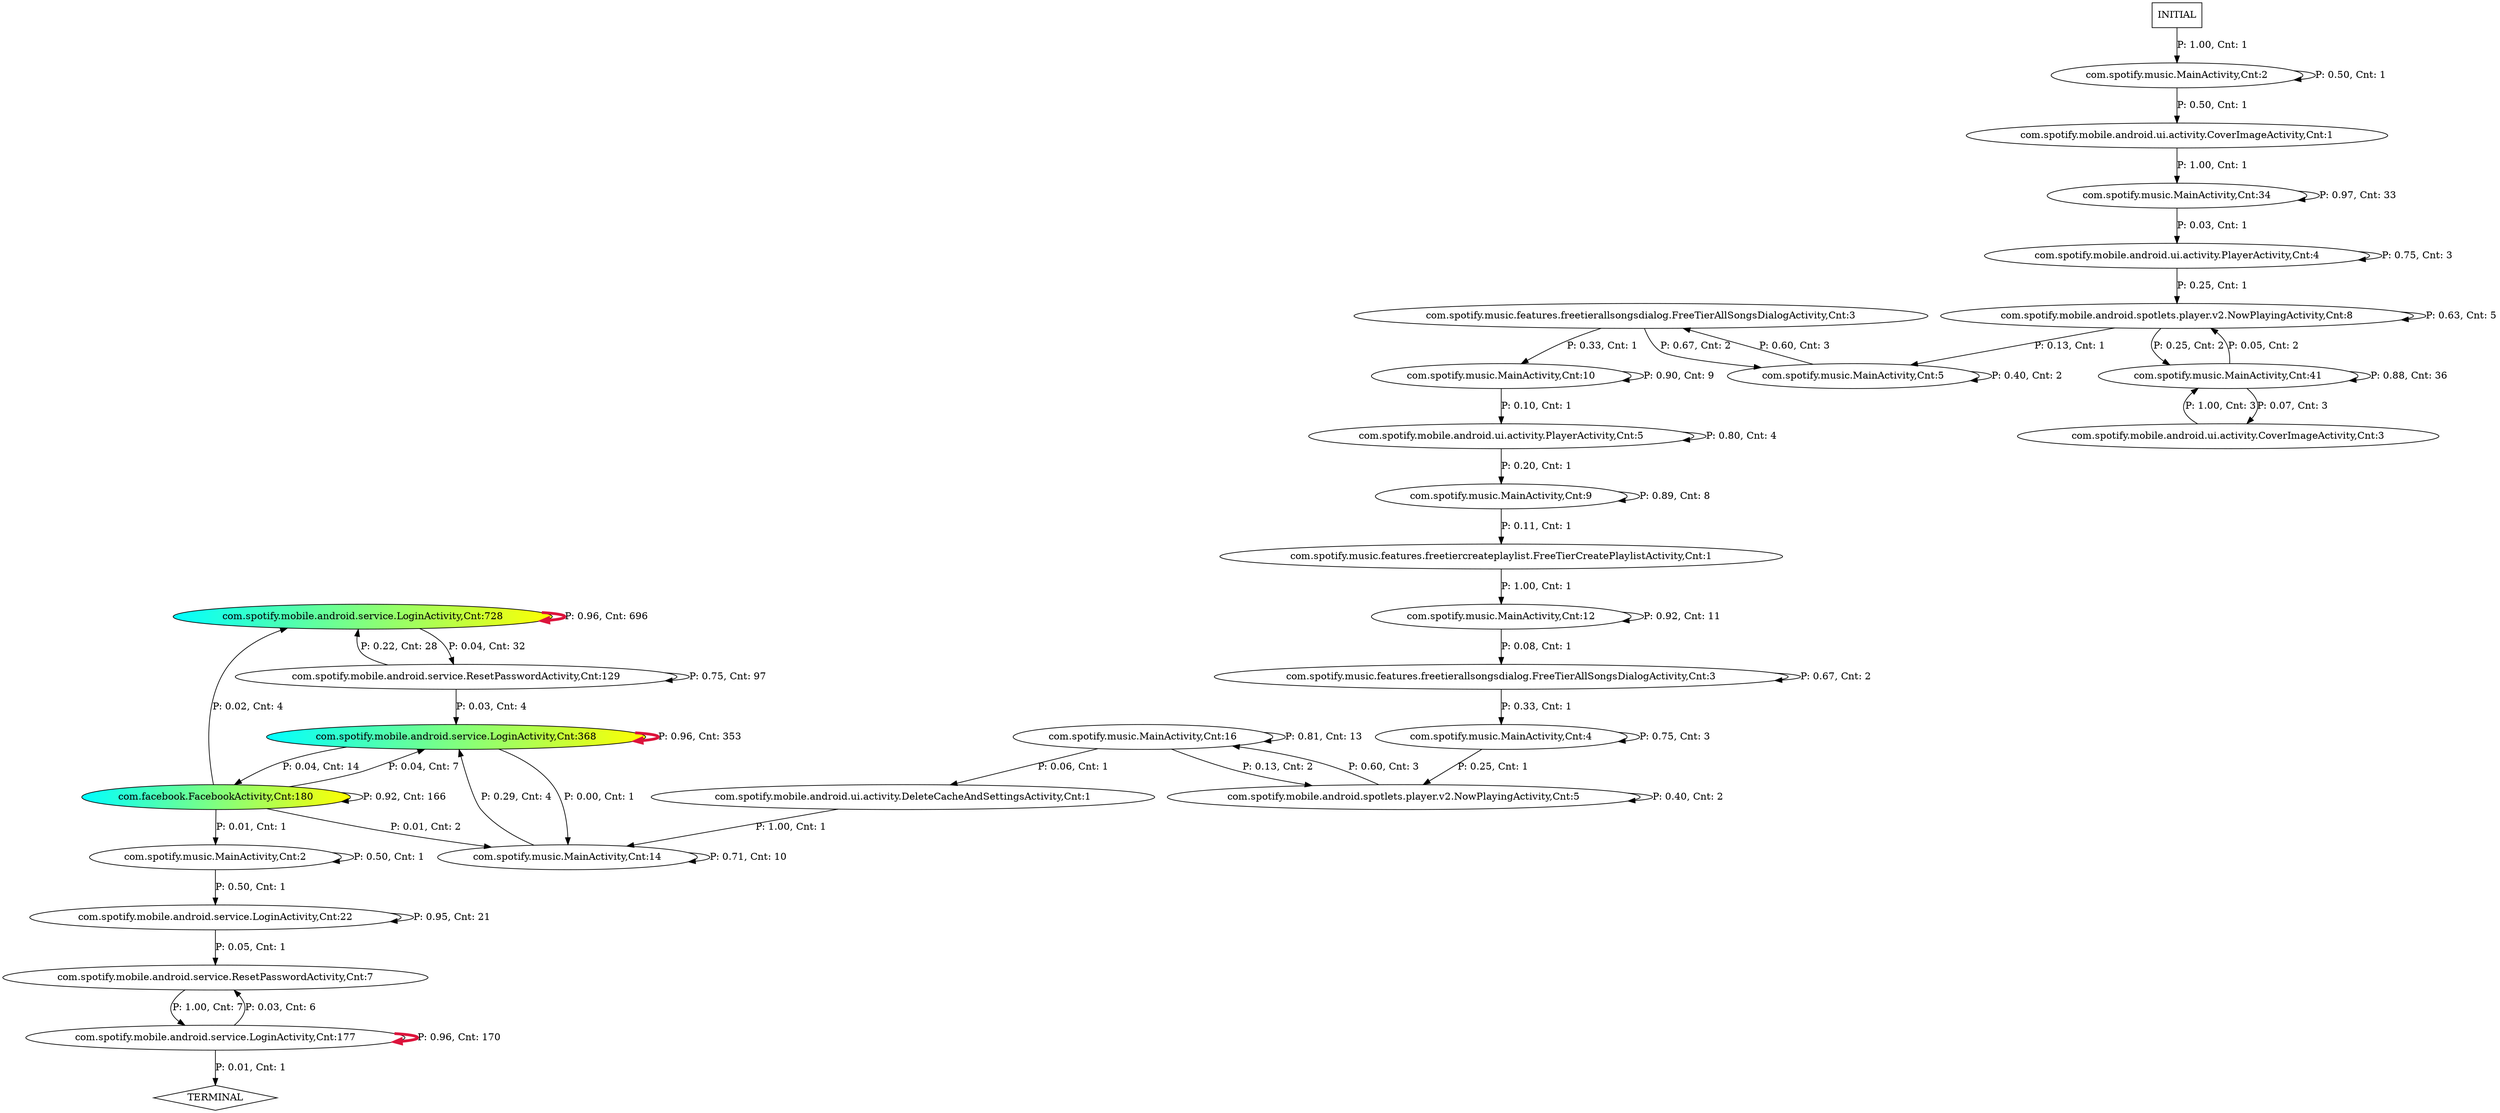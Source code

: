 digraph G {
  2 [label="com.spotify.mobile.android.service.LoginActivity,Cnt:728", fillcolor="cyan:yellow", style="filled"];
  3 [label="com.spotify.mobile.android.service.LoginActivity,Cnt:368", fillcolor="cyan:yellow", style="filled"];
  0 [label="com.facebook.FacebookActivity,Cnt:180", fillcolor="cyan:yellow", style="filled"];
  4 [label="com.spotify.mobile.android.service.LoginActivity,Cnt:177"];
  6 [label="com.spotify.mobile.android.service.ResetPasswordActivity,Cnt:129"];
  23 [label="com.spotify.music.MainActivity,Cnt:41"];
  18 [label="com.spotify.music.MainActivity,Cnt:34"];
  1 [label="com.spotify.mobile.android.service.LoginActivity,Cnt:22"];
  24 [label="com.spotify.music.MainActivity,Cnt:16"];
  15 [label="com.spotify.music.MainActivity,Cnt:14"];
  22 [label="com.spotify.music.MainActivity,Cnt:12"];
  19 [label="com.spotify.music.MainActivity,Cnt:10"];
  21 [label="com.spotify.music.MainActivity,Cnt:9"];
  8 [label="com.spotify.mobile.android.spotlets.player.v2.NowPlayingActivity,Cnt:8"];
  5 [label="com.spotify.mobile.android.service.ResetPasswordActivity,Cnt:7"];
  7 [label="com.spotify.mobile.android.spotlets.player.v2.NowPlayingActivity,Cnt:5"];
  13 [label="com.spotify.mobile.android.ui.activity.PlayerActivity,Cnt:5"];
  20 [label="com.spotify.music.MainActivity,Cnt:5"];
  12 [label="com.spotify.mobile.android.ui.activity.PlayerActivity,Cnt:4"];
  16 [label="com.spotify.music.MainActivity,Cnt:4"];
  10 [label="com.spotify.mobile.android.ui.activity.CoverImageActivity,Cnt:3"];
  25 [label="com.spotify.music.features.freetierallsongsdialog.FreeTierAllSongsDialogActivity,Cnt:3"];
  26 [label="com.spotify.music.features.freetierallsongsdialog.FreeTierAllSongsDialogActivity,Cnt:3"];
  14 [label="com.spotify.music.MainActivity,Cnt:2"];
  17 [label="com.spotify.music.MainActivity,Cnt:2"];
  9 [label="com.spotify.mobile.android.ui.activity.CoverImageActivity,Cnt:1"];
  11 [label="com.spotify.mobile.android.ui.activity.DeleteCacheAndSettingsActivity,Cnt:1"];
  27 [label="com.spotify.music.features.freetiercreateplaylist.FreeTierCreatePlaylistActivity,Cnt:1"];
  28 [label="TERMINAL",shape=diamond];
  29 [label="INITIAL",shape=box];
2->2 [label="P: 0.96, Cnt: 696", color="crimson", penwidth=4];
3->3 [label="P: 0.96, Cnt: 353", color="crimson", penwidth=4];
4->4 [label="P: 0.96, Cnt: 170", color="crimson", penwidth=4];
0->0 [label="P: 0.92, Cnt: 166"];
6->6 [label="P: 0.75, Cnt: 97"];
23->23 [label="P: 0.88, Cnt: 36"];
18->18 [label="P: 0.97, Cnt: 33"];
2->6 [label="P: 0.04, Cnt: 32"];
6->2 [label="P: 0.22, Cnt: 28"];
1->1 [label="P: 0.95, Cnt: 21"];
3->0 [label="P: 0.04, Cnt: 14"];
24->24 [label="P: 0.81, Cnt: 13"];
22->22 [label="P: 0.92, Cnt: 11"];
15->15 [label="P: 0.71, Cnt: 10"];
19->19 [label="P: 0.90, Cnt: 9"];
21->21 [label="P: 0.89, Cnt: 8"];
0->3 [label="P: 0.04, Cnt: 7"];
5->4 [label="P: 1.00, Cnt: 7"];
4->5 [label="P: 0.03, Cnt: 6"];
8->8 [label="P: 0.63, Cnt: 5"];
0->2 [label="P: 0.02, Cnt: 4"];
6->3 [label="P: 0.03, Cnt: 4"];
13->13 [label="P: 0.80, Cnt: 4"];
15->3 [label="P: 0.29, Cnt: 4"];
7->24 [label="P: 0.60, Cnt: 3"];
10->23 [label="P: 1.00, Cnt: 3"];
12->12 [label="P: 0.75, Cnt: 3"];
16->16 [label="P: 0.75, Cnt: 3"];
20->26 [label="P: 0.60, Cnt: 3"];
23->10 [label="P: 0.07, Cnt: 3"];
0->15 [label="P: 0.01, Cnt: 2"];
7->7 [label="P: 0.40, Cnt: 2"];
8->23 [label="P: 0.25, Cnt: 2"];
20->20 [label="P: 0.40, Cnt: 2"];
23->8 [label="P: 0.05, Cnt: 2"];
24->7 [label="P: 0.13, Cnt: 2"];
25->25 [label="P: 0.67, Cnt: 2"];
26->20 [label="P: 0.67, Cnt: 2"];
0->14 [label="P: 0.01, Cnt: 1"];
1->5 [label="P: 0.05, Cnt: 1"];
3->15 [label="P: 0.00, Cnt: 1"];
4->28 [label="P: 0.01, Cnt: 1"];
8->20 [label="P: 0.13, Cnt: 1"];
9->18 [label="P: 1.00, Cnt: 1"];
11->15 [label="P: 1.00, Cnt: 1"];
12->8 [label="P: 0.25, Cnt: 1"];
13->21 [label="P: 0.20, Cnt: 1"];
14->1 [label="P: 0.50, Cnt: 1"];
14->14 [label="P: 0.50, Cnt: 1"];
16->7 [label="P: 0.25, Cnt: 1"];
17->9 [label="P: 0.50, Cnt: 1"];
17->17 [label="P: 0.50, Cnt: 1"];
18->12 [label="P: 0.03, Cnt: 1"];
19->13 [label="P: 0.10, Cnt: 1"];
21->27 [label="P: 0.11, Cnt: 1"];
22->25 [label="P: 0.08, Cnt: 1"];
24->11 [label="P: 0.06, Cnt: 1"];
25->16 [label="P: 0.33, Cnt: 1"];
26->19 [label="P: 0.33, Cnt: 1"];
27->22 [label="P: 1.00, Cnt: 1"];
29->17 [label="P: 1.00, Cnt: 1"];
}
